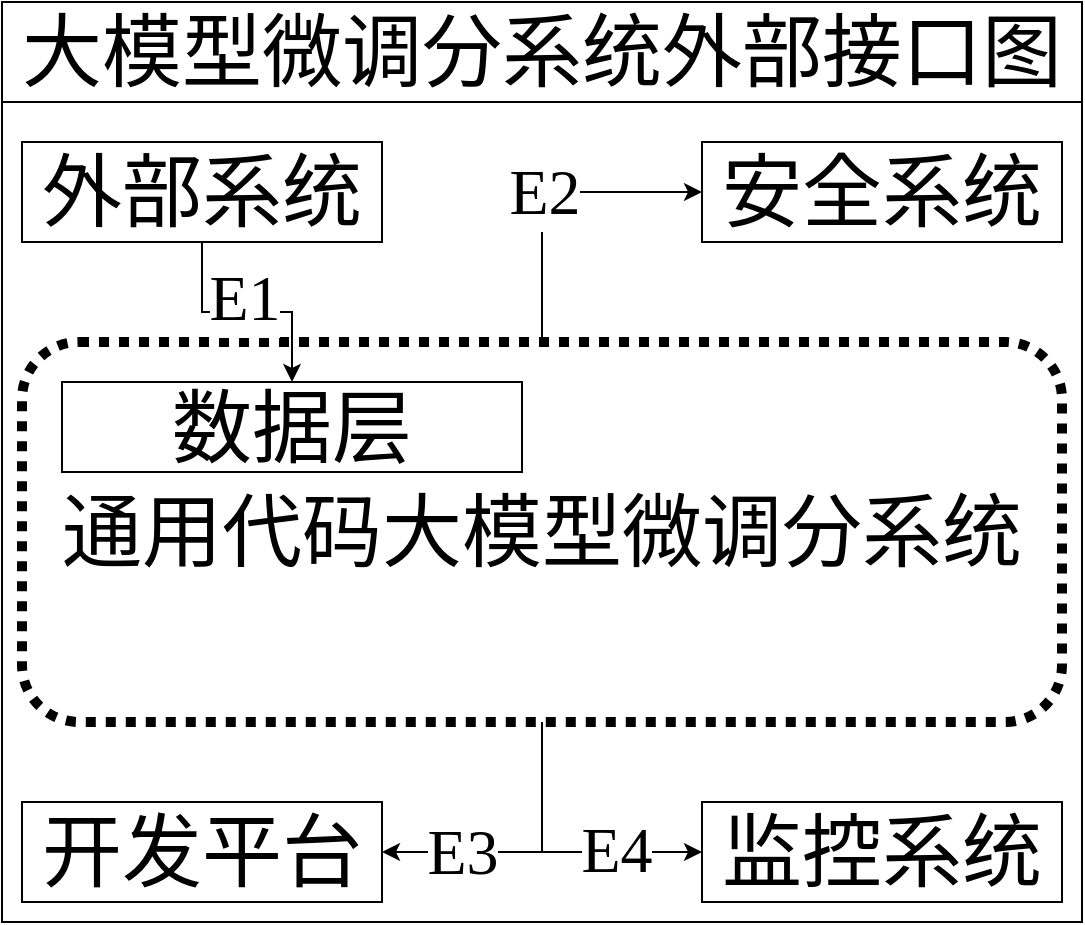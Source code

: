 <mxfile version="24.3.1" type="github">
  <diagram name="第 1 页" id="patkaxtpOkGg2e2rt3w9">
    <mxGraphModel dx="827" dy="595" grid="1" gridSize="10" guides="1" tooltips="1" connect="1" arrows="1" fold="1" page="1" pageScale="1" pageWidth="827" pageHeight="1169" math="0" shadow="0">
      <root>
        <mxCell id="0" />
        <mxCell id="1" parent="0" />
        <mxCell id="agE6GAdwe3rKI9LpFqBl-3" value="&lt;span style=&quot;font-size: 40px;&quot;&gt;&lt;font style=&quot;font-size: 40px;&quot;&gt;大模型微调分系统外部接口图&lt;/font&gt;&lt;/span&gt;" style="swimlane;whiteSpace=wrap;html=1;startSize=50;fontFamily=宋体;fontStyle=0;fontSize=40;" vertex="1" parent="1">
          <mxGeometry x="20" y="20" width="540" height="460" as="geometry">
            <mxRectangle x="20" y="20" width="560" height="60" as="alternateBounds" />
          </mxGeometry>
        </mxCell>
        <mxCell id="agE6GAdwe3rKI9LpFqBl-20" style="edgeStyle=orthogonalEdgeStyle;rounded=0;orthogonalLoop=1;jettySize=auto;html=1;entryX=0;entryY=0.5;entryDx=0;entryDy=0;fontSize=40;fontFamily=宋体;" edge="1" parent="agE6GAdwe3rKI9LpFqBl-3" source="agE6GAdwe3rKI9LpFqBl-15" target="agE6GAdwe3rKI9LpFqBl-16">
          <mxGeometry relative="1" as="geometry" />
        </mxCell>
        <mxCell id="agE6GAdwe3rKI9LpFqBl-31" value="E2" style="edgeLabel;html=1;align=center;verticalAlign=middle;resizable=0;points=[];fontSize=32;fontFamily=Times New Roman;" vertex="1" connectable="0" parent="agE6GAdwe3rKI9LpFqBl-20">
          <mxGeometry x="-0.017" relative="1" as="geometry">
            <mxPoint as="offset" />
          </mxGeometry>
        </mxCell>
        <mxCell id="agE6GAdwe3rKI9LpFqBl-23" style="edgeStyle=orthogonalEdgeStyle;rounded=0;orthogonalLoop=1;jettySize=auto;html=1;entryX=1;entryY=0.5;entryDx=0;entryDy=0;fontSize=40;fontFamily=宋体;" edge="1" parent="agE6GAdwe3rKI9LpFqBl-3" source="agE6GAdwe3rKI9LpFqBl-15" target="agE6GAdwe3rKI9LpFqBl-18">
          <mxGeometry relative="1" as="geometry" />
        </mxCell>
        <mxCell id="agE6GAdwe3rKI9LpFqBl-32" value="E3" style="edgeLabel;html=1;align=center;verticalAlign=middle;resizable=0;points=[];fontSize=32;fontFamily=Times New Roman;" vertex="1" connectable="0" parent="agE6GAdwe3rKI9LpFqBl-23">
          <mxGeometry x="0.446" relative="1" as="geometry">
            <mxPoint as="offset" />
          </mxGeometry>
        </mxCell>
        <mxCell id="agE6GAdwe3rKI9LpFqBl-24" style="edgeStyle=orthogonalEdgeStyle;rounded=0;orthogonalLoop=1;jettySize=auto;html=1;entryX=0;entryY=0.5;entryDx=0;entryDy=0;fontSize=40;fontFamily=宋体;" edge="1" parent="agE6GAdwe3rKI9LpFqBl-3" source="agE6GAdwe3rKI9LpFqBl-15" target="agE6GAdwe3rKI9LpFqBl-17">
          <mxGeometry relative="1" as="geometry" />
        </mxCell>
        <mxCell id="agE6GAdwe3rKI9LpFqBl-33" value="E4" style="edgeLabel;html=1;align=center;verticalAlign=middle;resizable=0;points=[];fontSize=32;fontFamily=Times New Roman;" vertex="1" connectable="0" parent="agE6GAdwe3rKI9LpFqBl-24">
          <mxGeometry x="0.409" y="1" relative="1" as="geometry">
            <mxPoint as="offset" />
          </mxGeometry>
        </mxCell>
        <mxCell id="agE6GAdwe3rKI9LpFqBl-15" value="&lt;font style=&quot;font-size: 40px;&quot;&gt;通用代码大模型微调分系统&lt;/font&gt;" style="rounded=1;whiteSpace=wrap;html=1;fillColor=none;dashed=1;dashPattern=1 1;strokeWidth=5;fontStyle=0;fontSize=40;fontFamily=宋体;" vertex="1" parent="agE6GAdwe3rKI9LpFqBl-3">
          <mxGeometry x="10" y="170" width="520" height="190" as="geometry" />
        </mxCell>
        <mxCell id="agE6GAdwe3rKI9LpFqBl-22" style="edgeStyle=orthogonalEdgeStyle;rounded=0;orthogonalLoop=1;jettySize=auto;html=1;entryX=0.5;entryY=0;entryDx=0;entryDy=0;fontSize=40;fontFamily=宋体;" edge="1" parent="agE6GAdwe3rKI9LpFqBl-3" source="agE6GAdwe3rKI9LpFqBl-4" target="agE6GAdwe3rKI9LpFqBl-5">
          <mxGeometry relative="1" as="geometry" />
        </mxCell>
        <mxCell id="agE6GAdwe3rKI9LpFqBl-30" value="E1" style="edgeLabel;html=1;align=center;verticalAlign=middle;resizable=0;points=[];fontSize=32;fontFamily=Times New Roman;labelBackgroundColor=default;" vertex="1" connectable="0" parent="agE6GAdwe3rKI9LpFqBl-22">
          <mxGeometry x="-0.442" y="-1" relative="1" as="geometry">
            <mxPoint x="22" y="-4" as="offset" />
          </mxGeometry>
        </mxCell>
        <mxCell id="agE6GAdwe3rKI9LpFqBl-4" value="&lt;font style=&quot;font-size: 40px;&quot;&gt;外部系统&lt;/font&gt;" style="rounded=0;whiteSpace=wrap;html=1;fillColor=none;fontSize=40;fontFamily=宋体;fontStyle=0" vertex="1" parent="agE6GAdwe3rKI9LpFqBl-3">
          <mxGeometry x="10" y="70" width="180" height="50" as="geometry" />
        </mxCell>
        <mxCell id="agE6GAdwe3rKI9LpFqBl-5" value="数据层" style="rounded=0;whiteSpace=wrap;html=1;fillColor=none;fontSize=40;fontFamily=宋体;fontStyle=0" vertex="1" parent="agE6GAdwe3rKI9LpFqBl-3">
          <mxGeometry x="30" y="190" width="230" height="45" as="geometry" />
        </mxCell>
        <mxCell id="agE6GAdwe3rKI9LpFqBl-16" value="&lt;font style=&quot;font-size: 40px;&quot;&gt;安全系统&lt;/font&gt;" style="rounded=0;whiteSpace=wrap;html=1;fillColor=none;fontSize=40;fontFamily=宋体;fontStyle=0" vertex="1" parent="agE6GAdwe3rKI9LpFqBl-3">
          <mxGeometry x="350" y="70" width="180" height="50" as="geometry" />
        </mxCell>
        <mxCell id="agE6GAdwe3rKI9LpFqBl-17" value="&lt;font style=&quot;font-size: 40px;&quot;&gt;监控系统&lt;/font&gt;" style="rounded=0;whiteSpace=wrap;html=1;fillColor=none;fontSize=40;fontFamily=宋体;fontStyle=0" vertex="1" parent="agE6GAdwe3rKI9LpFqBl-3">
          <mxGeometry x="350" y="400" width="180" height="50" as="geometry" />
        </mxCell>
        <mxCell id="agE6GAdwe3rKI9LpFqBl-18" value="&lt;font style=&quot;font-size: 40px;&quot;&gt;开发平台&lt;/font&gt;" style="rounded=0;whiteSpace=wrap;html=1;fillColor=none;fontSize=40;fontFamily=宋体;fontStyle=0" vertex="1" parent="agE6GAdwe3rKI9LpFqBl-3">
          <mxGeometry x="10" y="400" width="180" height="50" as="geometry" />
        </mxCell>
      </root>
    </mxGraphModel>
  </diagram>
</mxfile>
